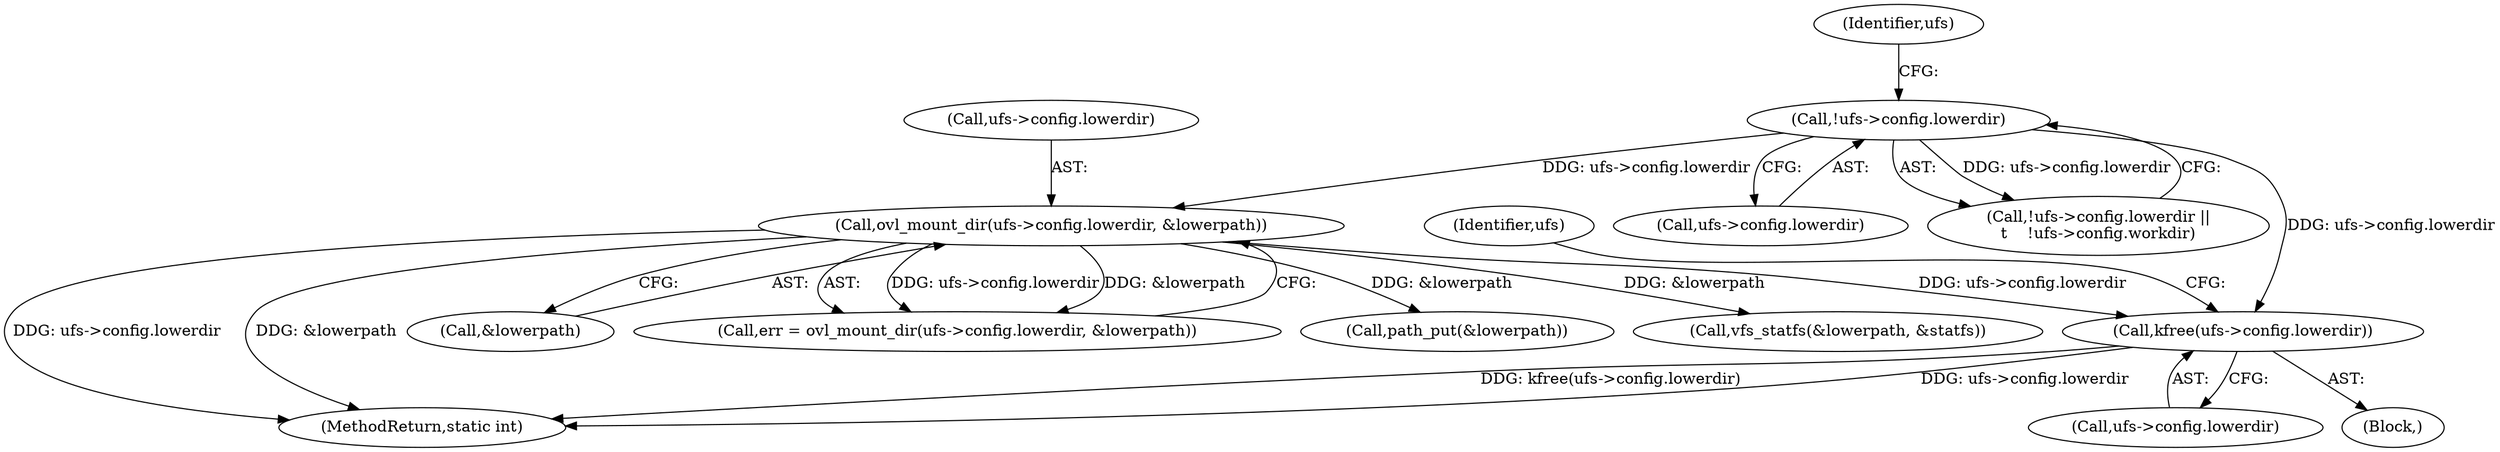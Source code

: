 digraph "0_linux_69c433ed2ecd2d3264efd7afec4439524b319121_0@API" {
"1000572" [label="(Call,kfree(ufs->config.lowerdir))"];
"1000200" [label="(Call,ovl_mount_dir(ufs->config.lowerdir, &lowerpath))"];
"1000157" [label="(Call,!ufs->config.lowerdir)"];
"1000572" [label="(Call,kfree(ufs->config.lowerdir))"];
"1000201" [label="(Call,ufs->config.lowerdir)"];
"1000166" [label="(Identifier,ufs)"];
"1000157" [label="(Call,!ufs->config.lowerdir)"];
"1000206" [label="(Call,&lowerpath)"];
"1000107" [label="(Block,)"];
"1000573" [label="(Call,ufs->config.lowerdir)"];
"1000198" [label="(Call,err = ovl_mount_dir(ufs->config.lowerdir, &lowerpath))"];
"1000158" [label="(Call,ufs->config.lowerdir)"];
"1000561" [label="(Call,path_put(&lowerpath))"];
"1000581" [label="(Identifier,ufs)"];
"1000595" [label="(MethodReturn,static int)"];
"1000156" [label="(Call,!ufs->config.lowerdir ||\n\t    !ufs->config.workdir)"];
"1000309" [label="(Call,vfs_statfs(&lowerpath, &statfs))"];
"1000200" [label="(Call,ovl_mount_dir(ufs->config.lowerdir, &lowerpath))"];
"1000572" -> "1000107"  [label="AST: "];
"1000572" -> "1000573"  [label="CFG: "];
"1000573" -> "1000572"  [label="AST: "];
"1000581" -> "1000572"  [label="CFG: "];
"1000572" -> "1000595"  [label="DDG: kfree(ufs->config.lowerdir)"];
"1000572" -> "1000595"  [label="DDG: ufs->config.lowerdir"];
"1000200" -> "1000572"  [label="DDG: ufs->config.lowerdir"];
"1000157" -> "1000572"  [label="DDG: ufs->config.lowerdir"];
"1000200" -> "1000198"  [label="AST: "];
"1000200" -> "1000206"  [label="CFG: "];
"1000201" -> "1000200"  [label="AST: "];
"1000206" -> "1000200"  [label="AST: "];
"1000198" -> "1000200"  [label="CFG: "];
"1000200" -> "1000595"  [label="DDG: ufs->config.lowerdir"];
"1000200" -> "1000595"  [label="DDG: &lowerpath"];
"1000200" -> "1000198"  [label="DDG: ufs->config.lowerdir"];
"1000200" -> "1000198"  [label="DDG: &lowerpath"];
"1000157" -> "1000200"  [label="DDG: ufs->config.lowerdir"];
"1000200" -> "1000309"  [label="DDG: &lowerpath"];
"1000200" -> "1000561"  [label="DDG: &lowerpath"];
"1000157" -> "1000156"  [label="AST: "];
"1000157" -> "1000158"  [label="CFG: "];
"1000158" -> "1000157"  [label="AST: "];
"1000166" -> "1000157"  [label="CFG: "];
"1000156" -> "1000157"  [label="CFG: "];
"1000157" -> "1000156"  [label="DDG: ufs->config.lowerdir"];
}
